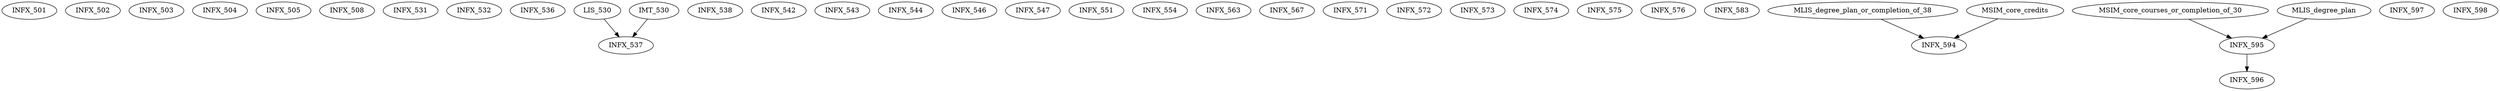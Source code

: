 digraph G {
    INFX_501;
    INFX_502;
    INFX_503;
    INFX_504;
    INFX_505;
    INFX_508;
    INFX_531;
    INFX_532;
    INFX_536;
    edge [color=black];
    LIS_530 -> INFX_537;
    IMT_530 -> INFX_537;
    INFX_538;
    INFX_542;
    INFX_543;
    INFX_544;
    INFX_546;
    INFX_547;
    INFX_551;
    INFX_554;
    INFX_563;
    INFX_567;
    INFX_571;
    INFX_572;
    INFX_573;
    INFX_574;
    INFX_575;
    INFX_576;
    INFX_583;
    edge [color=black];
    MLIS_degree_plan_or_completion_of_38 -> INFX_594;
    MSIM_core_credits -> INFX_594;
    edge [color=black];
    MSIM_core_courses_or_completion_of_30 -> INFX_595;
    MLIS_degree_plan -> INFX_595;
    edge [color=black];
    INFX_595 -> INFX_596;
    INFX_597;
    INFX_598;
}
